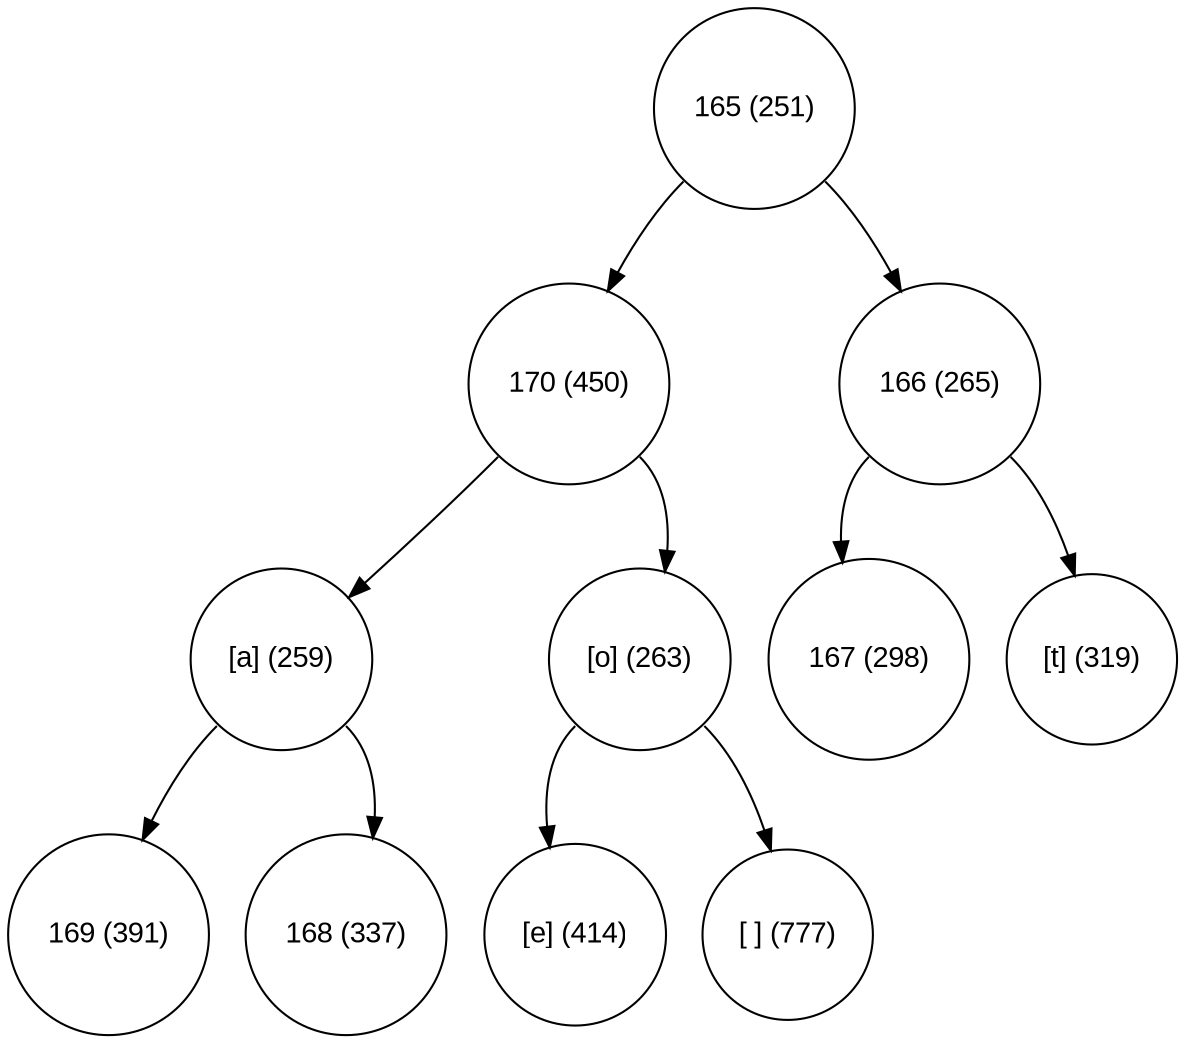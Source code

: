 digraph move_down {
	node [fontname="Arial", shape="circle", width=0.5]; 

	0 [label = "165 (251)"];
	0:sw -> 1;
	1 [label = "170 (450)"];
	1:sw -> 3;
	3 [label = "[a] (259)"];
	3:sw -> 7;
	7 [label = "169 (391)"];
	3:se -> 8;
	8 [label = "168 (337)"];
	1:se -> 4;
	4 [label = "[o] (263)"];
	4:sw -> 9;
	9 [label = "[e] (414)"];
	4:se -> 10;
	10 [label = "[ ] (777)"];
	0:se -> 2;
	2 [label = "166 (265)"];
	2:sw -> 5;
	5 [label = "167 (298)"];
	2:se -> 6;
	6 [label = "[t] (319)"];
}
